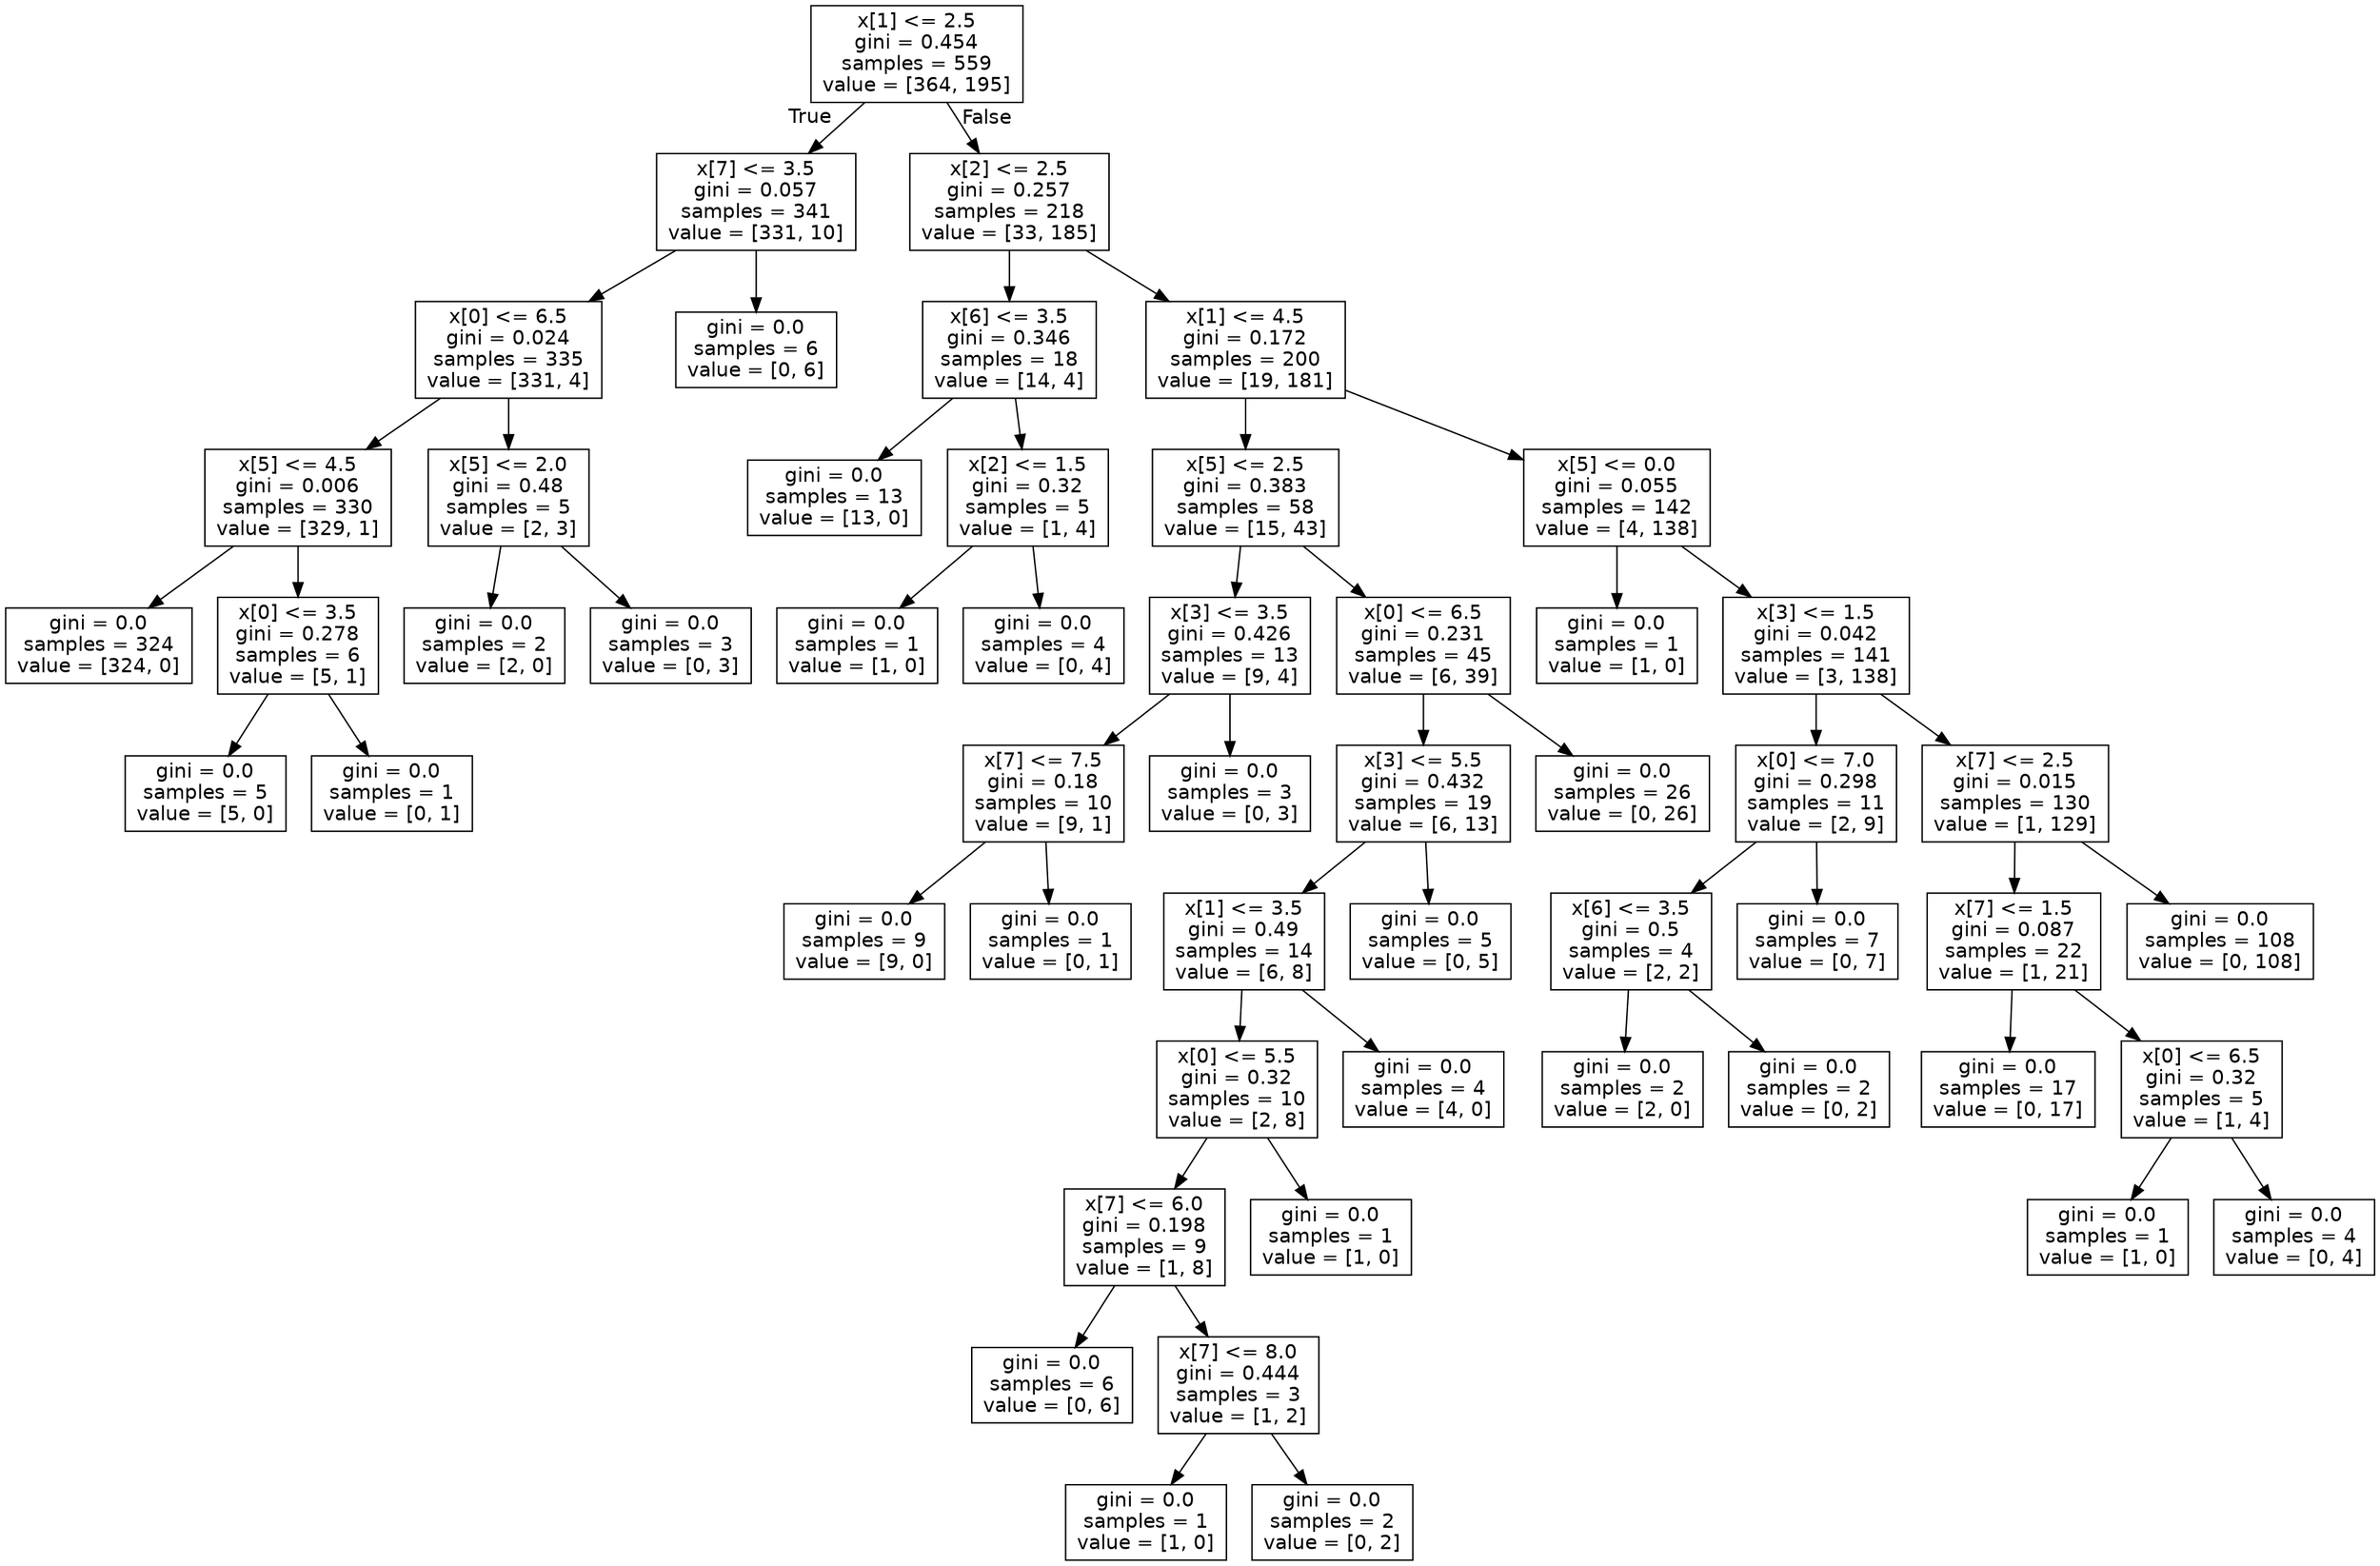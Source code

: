digraph Tree {
node [shape=box, fontname="helvetica"] ;
edge [fontname="helvetica"] ;
0 [label="x[1] <= 2.5\ngini = 0.454\nsamples = 559\nvalue = [364, 195]"] ;
1 [label="x[7] <= 3.5\ngini = 0.057\nsamples = 341\nvalue = [331, 10]"] ;
0 -> 1 [labeldistance=2.5, labelangle=45, headlabel="True"] ;
2 [label="x[0] <= 6.5\ngini = 0.024\nsamples = 335\nvalue = [331, 4]"] ;
1 -> 2 ;
3 [label="x[5] <= 4.5\ngini = 0.006\nsamples = 330\nvalue = [329, 1]"] ;
2 -> 3 ;
4 [label="gini = 0.0\nsamples = 324\nvalue = [324, 0]"] ;
3 -> 4 ;
5 [label="x[0] <= 3.5\ngini = 0.278\nsamples = 6\nvalue = [5, 1]"] ;
3 -> 5 ;
6 [label="gini = 0.0\nsamples = 5\nvalue = [5, 0]"] ;
5 -> 6 ;
7 [label="gini = 0.0\nsamples = 1\nvalue = [0, 1]"] ;
5 -> 7 ;
8 [label="x[5] <= 2.0\ngini = 0.48\nsamples = 5\nvalue = [2, 3]"] ;
2 -> 8 ;
9 [label="gini = 0.0\nsamples = 2\nvalue = [2, 0]"] ;
8 -> 9 ;
10 [label="gini = 0.0\nsamples = 3\nvalue = [0, 3]"] ;
8 -> 10 ;
11 [label="gini = 0.0\nsamples = 6\nvalue = [0, 6]"] ;
1 -> 11 ;
12 [label="x[2] <= 2.5\ngini = 0.257\nsamples = 218\nvalue = [33, 185]"] ;
0 -> 12 [labeldistance=2.5, labelangle=-45, headlabel="False"] ;
13 [label="x[6] <= 3.5\ngini = 0.346\nsamples = 18\nvalue = [14, 4]"] ;
12 -> 13 ;
14 [label="gini = 0.0\nsamples = 13\nvalue = [13, 0]"] ;
13 -> 14 ;
15 [label="x[2] <= 1.5\ngini = 0.32\nsamples = 5\nvalue = [1, 4]"] ;
13 -> 15 ;
16 [label="gini = 0.0\nsamples = 1\nvalue = [1, 0]"] ;
15 -> 16 ;
17 [label="gini = 0.0\nsamples = 4\nvalue = [0, 4]"] ;
15 -> 17 ;
18 [label="x[1] <= 4.5\ngini = 0.172\nsamples = 200\nvalue = [19, 181]"] ;
12 -> 18 ;
19 [label="x[5] <= 2.5\ngini = 0.383\nsamples = 58\nvalue = [15, 43]"] ;
18 -> 19 ;
20 [label="x[3] <= 3.5\ngini = 0.426\nsamples = 13\nvalue = [9, 4]"] ;
19 -> 20 ;
21 [label="x[7] <= 7.5\ngini = 0.18\nsamples = 10\nvalue = [9, 1]"] ;
20 -> 21 ;
22 [label="gini = 0.0\nsamples = 9\nvalue = [9, 0]"] ;
21 -> 22 ;
23 [label="gini = 0.0\nsamples = 1\nvalue = [0, 1]"] ;
21 -> 23 ;
24 [label="gini = 0.0\nsamples = 3\nvalue = [0, 3]"] ;
20 -> 24 ;
25 [label="x[0] <= 6.5\ngini = 0.231\nsamples = 45\nvalue = [6, 39]"] ;
19 -> 25 ;
26 [label="x[3] <= 5.5\ngini = 0.432\nsamples = 19\nvalue = [6, 13]"] ;
25 -> 26 ;
27 [label="x[1] <= 3.5\ngini = 0.49\nsamples = 14\nvalue = [6, 8]"] ;
26 -> 27 ;
28 [label="x[0] <= 5.5\ngini = 0.32\nsamples = 10\nvalue = [2, 8]"] ;
27 -> 28 ;
29 [label="x[7] <= 6.0\ngini = 0.198\nsamples = 9\nvalue = [1, 8]"] ;
28 -> 29 ;
30 [label="gini = 0.0\nsamples = 6\nvalue = [0, 6]"] ;
29 -> 30 ;
31 [label="x[7] <= 8.0\ngini = 0.444\nsamples = 3\nvalue = [1, 2]"] ;
29 -> 31 ;
32 [label="gini = 0.0\nsamples = 1\nvalue = [1, 0]"] ;
31 -> 32 ;
33 [label="gini = 0.0\nsamples = 2\nvalue = [0, 2]"] ;
31 -> 33 ;
34 [label="gini = 0.0\nsamples = 1\nvalue = [1, 0]"] ;
28 -> 34 ;
35 [label="gini = 0.0\nsamples = 4\nvalue = [4, 0]"] ;
27 -> 35 ;
36 [label="gini = 0.0\nsamples = 5\nvalue = [0, 5]"] ;
26 -> 36 ;
37 [label="gini = 0.0\nsamples = 26\nvalue = [0, 26]"] ;
25 -> 37 ;
38 [label="x[5] <= 0.0\ngini = 0.055\nsamples = 142\nvalue = [4, 138]"] ;
18 -> 38 ;
39 [label="gini = 0.0\nsamples = 1\nvalue = [1, 0]"] ;
38 -> 39 ;
40 [label="x[3] <= 1.5\ngini = 0.042\nsamples = 141\nvalue = [3, 138]"] ;
38 -> 40 ;
41 [label="x[0] <= 7.0\ngini = 0.298\nsamples = 11\nvalue = [2, 9]"] ;
40 -> 41 ;
42 [label="x[6] <= 3.5\ngini = 0.5\nsamples = 4\nvalue = [2, 2]"] ;
41 -> 42 ;
43 [label="gini = 0.0\nsamples = 2\nvalue = [2, 0]"] ;
42 -> 43 ;
44 [label="gini = 0.0\nsamples = 2\nvalue = [0, 2]"] ;
42 -> 44 ;
45 [label="gini = 0.0\nsamples = 7\nvalue = [0, 7]"] ;
41 -> 45 ;
46 [label="x[7] <= 2.5\ngini = 0.015\nsamples = 130\nvalue = [1, 129]"] ;
40 -> 46 ;
47 [label="x[7] <= 1.5\ngini = 0.087\nsamples = 22\nvalue = [1, 21]"] ;
46 -> 47 ;
48 [label="gini = 0.0\nsamples = 17\nvalue = [0, 17]"] ;
47 -> 48 ;
49 [label="x[0] <= 6.5\ngini = 0.32\nsamples = 5\nvalue = [1, 4]"] ;
47 -> 49 ;
50 [label="gini = 0.0\nsamples = 1\nvalue = [1, 0]"] ;
49 -> 50 ;
51 [label="gini = 0.0\nsamples = 4\nvalue = [0, 4]"] ;
49 -> 51 ;
52 [label="gini = 0.0\nsamples = 108\nvalue = [0, 108]"] ;
46 -> 52 ;
}